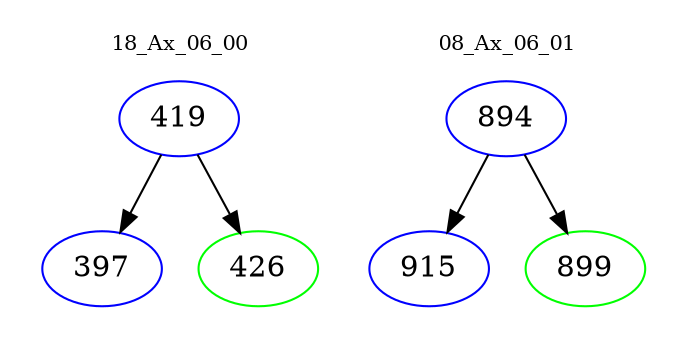 digraph{
subgraph cluster_0 {
color = white
label = "18_Ax_06_00";
fontsize=10;
T0_419 [label="419", color="blue"]
T0_419 -> T0_397 [color="black"]
T0_397 [label="397", color="blue"]
T0_419 -> T0_426 [color="black"]
T0_426 [label="426", color="green"]
}
subgraph cluster_1 {
color = white
label = "08_Ax_06_01";
fontsize=10;
T1_894 [label="894", color="blue"]
T1_894 -> T1_915 [color="black"]
T1_915 [label="915", color="blue"]
T1_894 -> T1_899 [color="black"]
T1_899 [label="899", color="green"]
}
}
